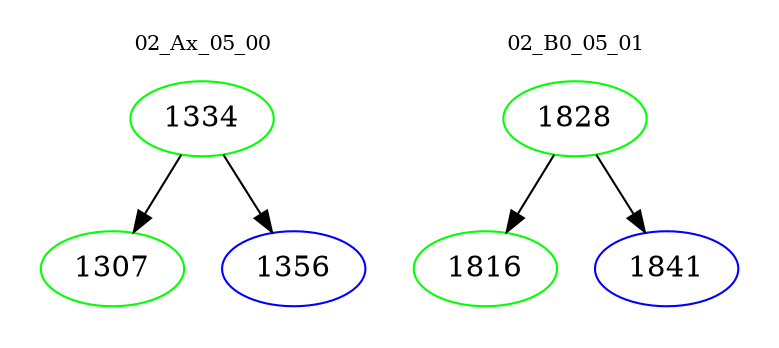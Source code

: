 digraph{
subgraph cluster_0 {
color = white
label = "02_Ax_05_00";
fontsize=10;
T0_1334 [label="1334", color="green"]
T0_1334 -> T0_1307 [color="black"]
T0_1307 [label="1307", color="green"]
T0_1334 -> T0_1356 [color="black"]
T0_1356 [label="1356", color="blue"]
}
subgraph cluster_1 {
color = white
label = "02_B0_05_01";
fontsize=10;
T1_1828 [label="1828", color="green"]
T1_1828 -> T1_1816 [color="black"]
T1_1816 [label="1816", color="green"]
T1_1828 -> T1_1841 [color="black"]
T1_1841 [label="1841", color="blue"]
}
}
